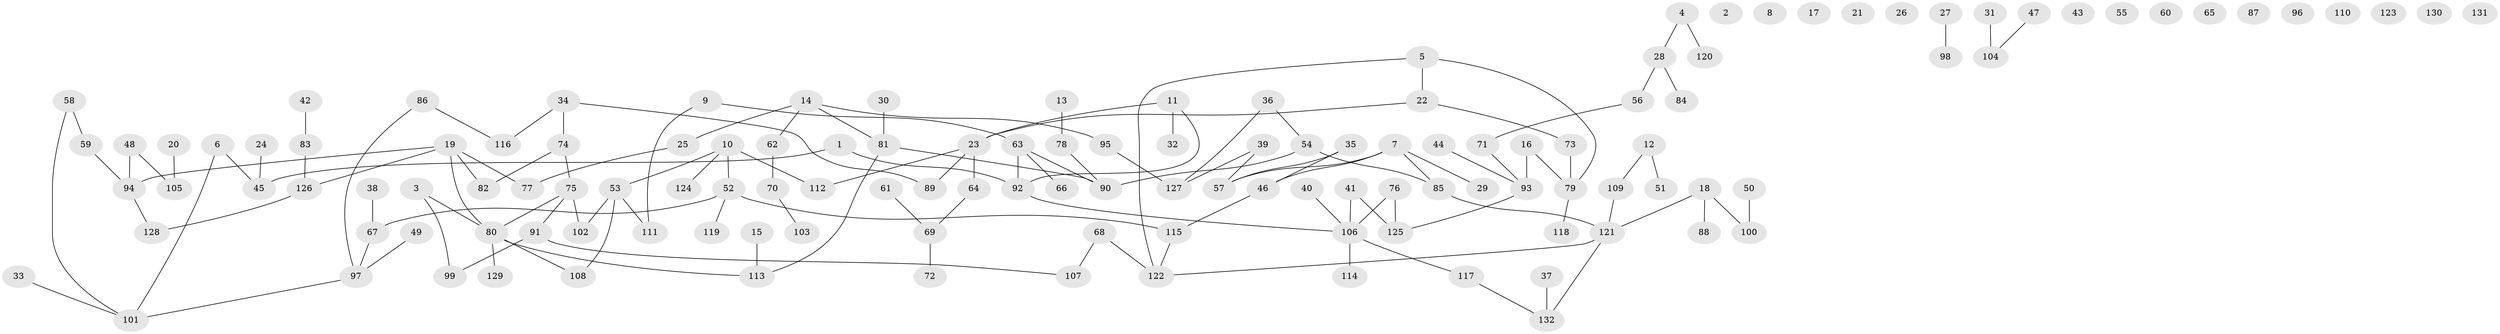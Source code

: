 // coarse degree distribution, {3: 0.13846153846153847, 0: 0.24615384615384617, 2: 0.12307692307692308, 1: 0.3230769230769231, 4: 0.046153846153846156, 5: 0.046153846153846156, 8: 0.015384615384615385, 7: 0.046153846153846156, 6: 0.015384615384615385}
// Generated by graph-tools (version 1.1) at 2025/16/03/04/25 18:16:34]
// undirected, 132 vertices, 136 edges
graph export_dot {
graph [start="1"]
  node [color=gray90,style=filled];
  1;
  2;
  3;
  4;
  5;
  6;
  7;
  8;
  9;
  10;
  11;
  12;
  13;
  14;
  15;
  16;
  17;
  18;
  19;
  20;
  21;
  22;
  23;
  24;
  25;
  26;
  27;
  28;
  29;
  30;
  31;
  32;
  33;
  34;
  35;
  36;
  37;
  38;
  39;
  40;
  41;
  42;
  43;
  44;
  45;
  46;
  47;
  48;
  49;
  50;
  51;
  52;
  53;
  54;
  55;
  56;
  57;
  58;
  59;
  60;
  61;
  62;
  63;
  64;
  65;
  66;
  67;
  68;
  69;
  70;
  71;
  72;
  73;
  74;
  75;
  76;
  77;
  78;
  79;
  80;
  81;
  82;
  83;
  84;
  85;
  86;
  87;
  88;
  89;
  90;
  91;
  92;
  93;
  94;
  95;
  96;
  97;
  98;
  99;
  100;
  101;
  102;
  103;
  104;
  105;
  106;
  107;
  108;
  109;
  110;
  111;
  112;
  113;
  114;
  115;
  116;
  117;
  118;
  119;
  120;
  121;
  122;
  123;
  124;
  125;
  126;
  127;
  128;
  129;
  130;
  131;
  132;
  1 -- 45;
  1 -- 92;
  3 -- 80;
  3 -- 99;
  4 -- 28;
  4 -- 120;
  5 -- 22;
  5 -- 79;
  5 -- 122;
  6 -- 45;
  6 -- 101;
  7 -- 29;
  7 -- 46;
  7 -- 57;
  7 -- 85;
  9 -- 63;
  9 -- 111;
  10 -- 52;
  10 -- 53;
  10 -- 112;
  10 -- 124;
  11 -- 23;
  11 -- 32;
  11 -- 92;
  12 -- 51;
  12 -- 109;
  13 -- 78;
  14 -- 25;
  14 -- 62;
  14 -- 81;
  14 -- 95;
  15 -- 113;
  16 -- 79;
  16 -- 93;
  18 -- 88;
  18 -- 100;
  18 -- 121;
  19 -- 77;
  19 -- 80;
  19 -- 82;
  19 -- 94;
  19 -- 126;
  20 -- 105;
  22 -- 23;
  22 -- 73;
  23 -- 64;
  23 -- 89;
  23 -- 112;
  24 -- 45;
  25 -- 77;
  27 -- 98;
  28 -- 56;
  28 -- 84;
  30 -- 81;
  31 -- 104;
  33 -- 101;
  34 -- 74;
  34 -- 89;
  34 -- 116;
  35 -- 46;
  35 -- 57;
  36 -- 54;
  36 -- 127;
  37 -- 132;
  38 -- 67;
  39 -- 57;
  39 -- 127;
  40 -- 106;
  41 -- 106;
  41 -- 125;
  42 -- 83;
  44 -- 93;
  46 -- 115;
  47 -- 104;
  48 -- 94;
  48 -- 105;
  49 -- 97;
  50 -- 100;
  52 -- 67;
  52 -- 115;
  52 -- 119;
  53 -- 102;
  53 -- 108;
  53 -- 111;
  54 -- 85;
  54 -- 90;
  56 -- 71;
  58 -- 59;
  58 -- 101;
  59 -- 94;
  61 -- 69;
  62 -- 70;
  63 -- 66;
  63 -- 90;
  63 -- 92;
  64 -- 69;
  67 -- 97;
  68 -- 107;
  68 -- 122;
  69 -- 72;
  70 -- 103;
  71 -- 93;
  73 -- 79;
  74 -- 75;
  74 -- 82;
  75 -- 80;
  75 -- 91;
  75 -- 102;
  76 -- 106;
  76 -- 125;
  78 -- 90;
  79 -- 118;
  80 -- 108;
  80 -- 113;
  80 -- 129;
  81 -- 90;
  81 -- 113;
  83 -- 126;
  85 -- 121;
  86 -- 97;
  86 -- 116;
  91 -- 99;
  91 -- 107;
  92 -- 106;
  93 -- 125;
  94 -- 128;
  95 -- 127;
  97 -- 101;
  106 -- 114;
  106 -- 117;
  109 -- 121;
  115 -- 122;
  117 -- 132;
  121 -- 122;
  121 -- 132;
  126 -- 128;
}
